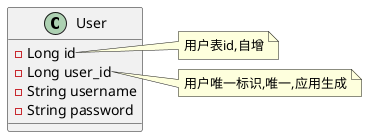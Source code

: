 @startuml
class User{
-Long id
-Long user_id
-String username
-String password
}

note right of User::id
  用户表id,自增
end note
note right of User::user_id
  用户唯一标识,唯一,应用生成
end note
@enduml